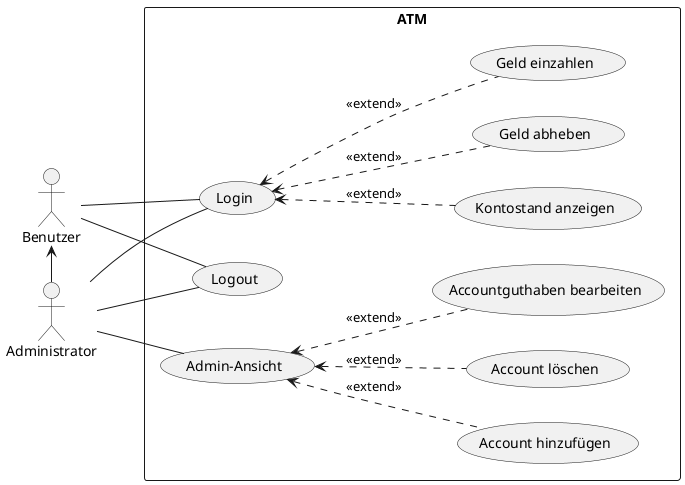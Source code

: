 @startuml usecase

left to right direction
skinparam packageStyle rectangle

actor "Benutzer" as AB
actor "Administrator" as AA

AB <- AA

rectangle ATM {

  AB -- (Login)
  AB -- (Logout)

  (Login) <.- (Kontostand anzeigen) : "<<extend>>"
  (Login) <.- (Geld abheben) : "<<extend>>"
  (Login) <.- (Geld einzahlen) : "<<extend>>"

  AA -- (Login)
  AA -- (Logout)
  AA -- (Admin-Ansicht)

  (Admin-Ansicht) <.- (Account hinzufügen) : "<<extend>>"
  (Admin-Ansicht) <.- (Account löschen) : "<<extend>>"
  (Admin-Ansicht) <.- (Accountguthaben bearbeiten) : "<<extend>>"
}

@enduml
